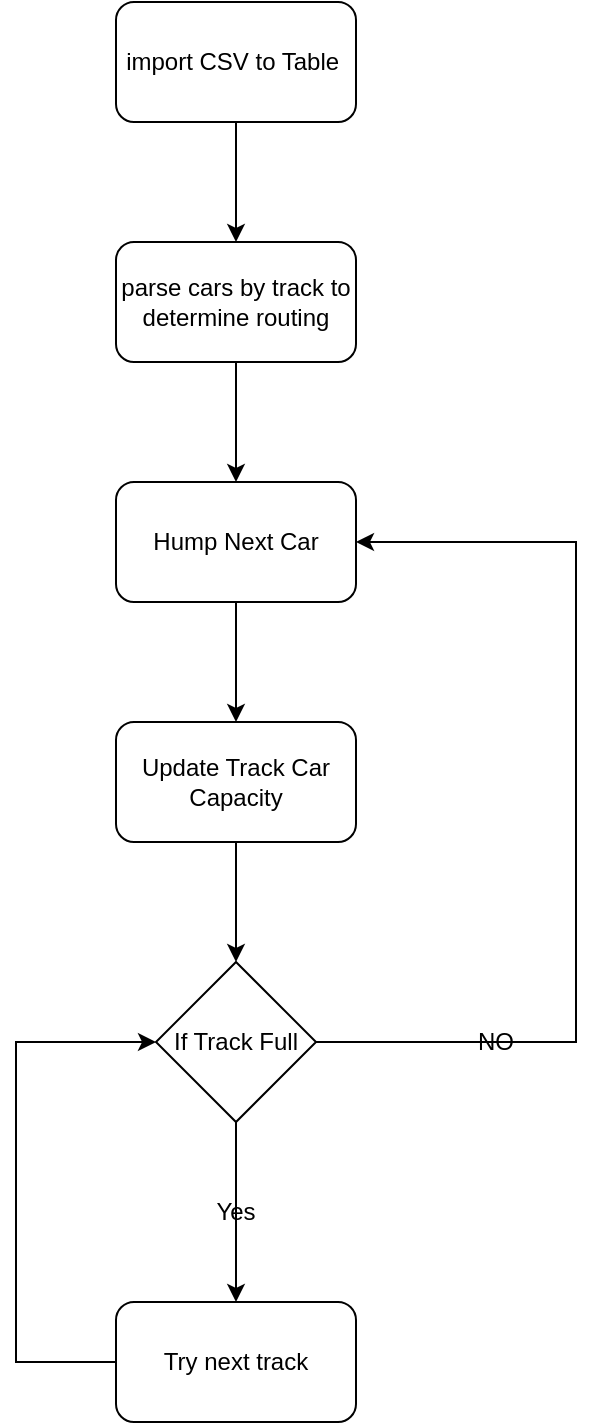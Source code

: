 <mxfile version="20.3.0" type="device"><diagram id="zfNxPi-y968Go3icxUJW" name="Page-1"><mxGraphModel dx="702" dy="873" grid="1" gridSize="10" guides="1" tooltips="1" connect="1" arrows="1" fold="1" page="1" pageScale="1" pageWidth="850" pageHeight="1100" math="0" shadow="0"><root><mxCell id="0"/><mxCell id="1" parent="0"/><mxCell id="X6EaQBIqA54kIovOB9TL-8" style="edgeStyle=orthogonalEdgeStyle;rounded=0;orthogonalLoop=1;jettySize=auto;html=1;" parent="1" source="X6EaQBIqA54kIovOB9TL-1" target="X6EaQBIqA54kIovOB9TL-2" edge="1"><mxGeometry relative="1" as="geometry"/></mxCell><mxCell id="X6EaQBIqA54kIovOB9TL-1" value="import CSV to Table&amp;nbsp;" style="rounded=1;whiteSpace=wrap;html=1;" parent="1" vertex="1"><mxGeometry x="130" y="40" width="120" height="60" as="geometry"/></mxCell><mxCell id="X6EaQBIqA54kIovOB9TL-9" style="edgeStyle=orthogonalEdgeStyle;rounded=0;orthogonalLoop=1;jettySize=auto;html=1;entryX=0.5;entryY=0;entryDx=0;entryDy=0;" parent="1" source="X6EaQBIqA54kIovOB9TL-2" target="X6EaQBIqA54kIovOB9TL-3" edge="1"><mxGeometry relative="1" as="geometry"/></mxCell><mxCell id="X6EaQBIqA54kIovOB9TL-2" value="parse cars by track to determine routing" style="rounded=1;whiteSpace=wrap;html=1;" parent="1" vertex="1"><mxGeometry x="130" y="160" width="120" height="60" as="geometry"/></mxCell><mxCell id="X6EaQBIqA54kIovOB9TL-10" style="edgeStyle=orthogonalEdgeStyle;rounded=0;orthogonalLoop=1;jettySize=auto;html=1;entryX=0.5;entryY=0;entryDx=0;entryDy=0;" parent="1" source="X6EaQBIqA54kIovOB9TL-3" edge="1"><mxGeometry relative="1" as="geometry"><mxPoint x="190" y="400" as="targetPoint"/></mxGeometry></mxCell><mxCell id="X6EaQBIqA54kIovOB9TL-3" value="Hump Next Car" style="rounded=1;whiteSpace=wrap;html=1;" parent="1" vertex="1"><mxGeometry x="130" y="280" width="120" height="60" as="geometry"/></mxCell><mxCell id="X6EaQBIqA54kIovOB9TL-12" style="edgeStyle=orthogonalEdgeStyle;rounded=0;orthogonalLoop=1;jettySize=auto;html=1;" parent="1" source="X6EaQBIqA54kIovOB9TL-5" target="X6EaQBIqA54kIovOB9TL-6" edge="1"><mxGeometry relative="1" as="geometry"/></mxCell><mxCell id="X6EaQBIqA54kIovOB9TL-5" value="Update Track Car Capacity" style="rounded=1;whiteSpace=wrap;html=1;" parent="1" vertex="1"><mxGeometry x="130" y="400" width="120" height="60" as="geometry"/></mxCell><mxCell id="X6EaQBIqA54kIovOB9TL-18" style="edgeStyle=orthogonalEdgeStyle;rounded=0;orthogonalLoop=1;jettySize=auto;html=1;entryX=1;entryY=0.5;entryDx=0;entryDy=0;exitX=1;exitY=0.5;exitDx=0;exitDy=0;" parent="1" source="X6EaQBIqA54kIovOB9TL-6" target="X6EaQBIqA54kIovOB9TL-3" edge="1"><mxGeometry relative="1" as="geometry"><Array as="points"><mxPoint x="360" y="560"/><mxPoint x="360" y="310"/></Array></mxGeometry></mxCell><mxCell id="X6EaQBIqA54kIovOB9TL-27" style="edgeStyle=orthogonalEdgeStyle;rounded=0;orthogonalLoop=1;jettySize=auto;html=1;exitX=0.5;exitY=1;exitDx=0;exitDy=0;" parent="1" source="X6EaQBIqA54kIovOB9TL-6" target="X6EaQBIqA54kIovOB9TL-26" edge="1"><mxGeometry relative="1" as="geometry"/></mxCell><mxCell id="X6EaQBIqA54kIovOB9TL-6" value="If Track Full" style="rhombus;whiteSpace=wrap;html=1;" parent="1" vertex="1"><mxGeometry x="150" y="520" width="80" height="80" as="geometry"/></mxCell><mxCell id="X6EaQBIqA54kIovOB9TL-14" value="NO&lt;br&gt;" style="text;html=1;strokeColor=none;fillColor=none;align=center;verticalAlign=middle;whiteSpace=wrap;rounded=0;" parent="1" vertex="1"><mxGeometry x="290" y="545" width="60" height="30" as="geometry"/></mxCell><mxCell id="X6EaQBIqA54kIovOB9TL-28" style="edgeStyle=orthogonalEdgeStyle;rounded=0;orthogonalLoop=1;jettySize=auto;html=1;entryX=0;entryY=0.5;entryDx=0;entryDy=0;exitX=0;exitY=0.5;exitDx=0;exitDy=0;" parent="1" source="X6EaQBIqA54kIovOB9TL-26" target="X6EaQBIqA54kIovOB9TL-6" edge="1"><mxGeometry relative="1" as="geometry"><Array as="points"><mxPoint x="80" y="720"/><mxPoint x="80" y="560"/></Array></mxGeometry></mxCell><mxCell id="X6EaQBIqA54kIovOB9TL-26" value="Try next track" style="rounded=1;whiteSpace=wrap;html=1;" parent="1" vertex="1"><mxGeometry x="130" y="690" width="120" height="60" as="geometry"/></mxCell><mxCell id="X6EaQBIqA54kIovOB9TL-25" value="Yes" style="text;html=1;strokeColor=none;fillColor=none;align=center;verticalAlign=middle;whiteSpace=wrap;rounded=0;" parent="1" vertex="1"><mxGeometry x="160" y="630" width="60" height="30" as="geometry"/></mxCell></root></mxGraphModel></diagram></mxfile>